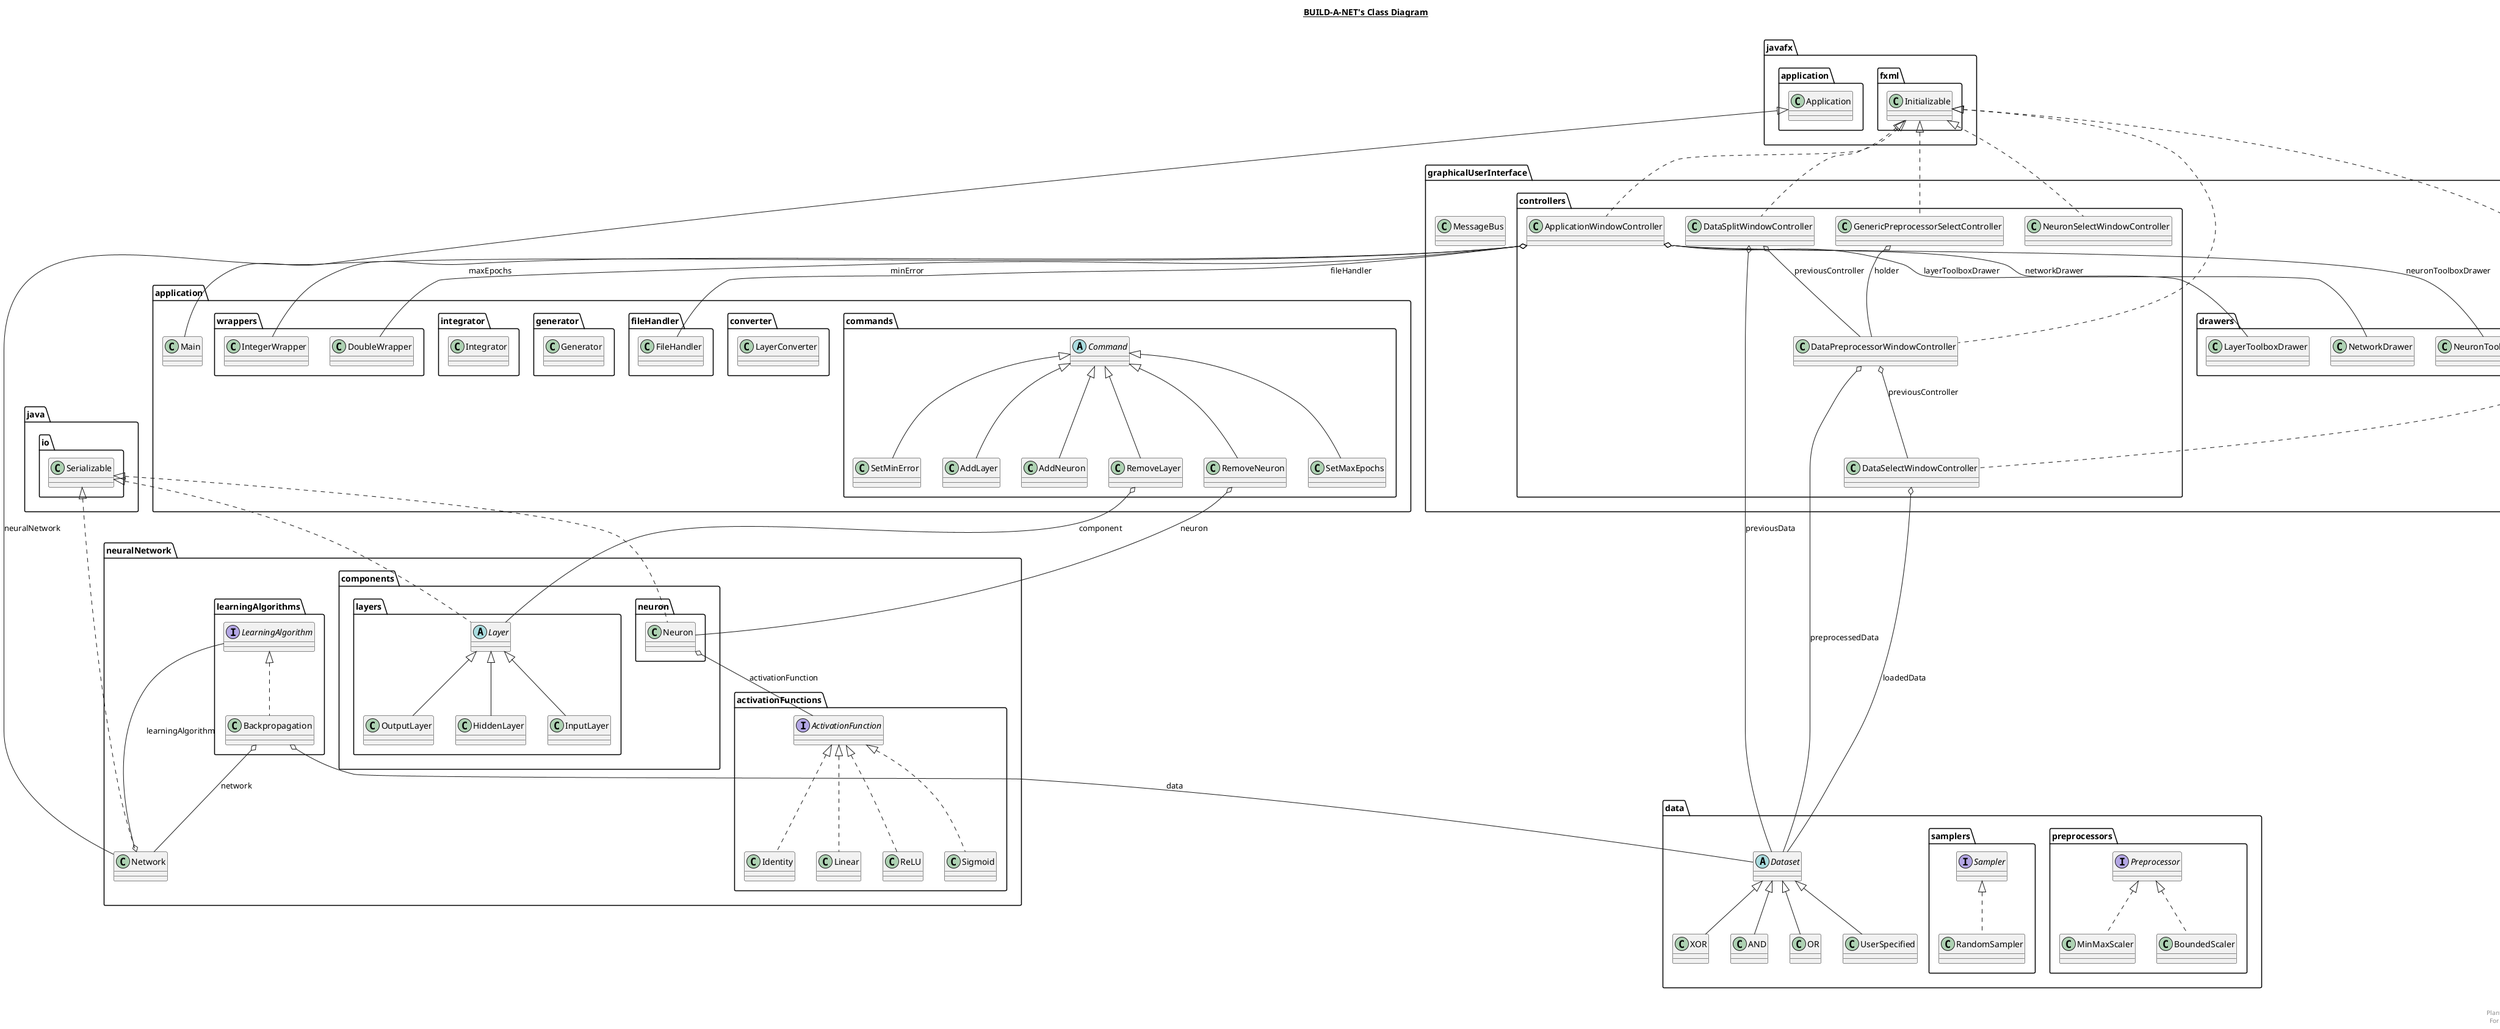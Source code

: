 @startuml

title __BUILD-A-NET's Class Diagram__\n

  namespace application {
    class application.Main {
    }
  }
  

  namespace application {
    namespace commands {
      class application.commands.AddLayer {
      }
    }
  }
  

  namespace application {
    namespace commands {
      class application.commands.AddNeuron {
      }
    }
  }
  

  namespace application {
    namespace commands {
      abstract class application.commands.Command {
      }
    }
  }
  

  namespace application {
    namespace commands {
      class application.commands.RemoveLayer {
      }
    }
  }
  

  namespace application {
    namespace commands {
      class application.commands.RemoveNeuron {
      }
    }
  }
  

  namespace application {
    namespace commands {
      class application.commands.SetMaxEpochs {
      }
    }
  }
  

  namespace application {
    namespace commands {
      class application.commands.SetMinError {
      }
    }
  }
  

  namespace application {
    namespace converter {
      class application.converter.LayerConverter {
      }
    }
  }
  

  namespace application {
    namespace fileHandler {
      class application.fileHandler.FileHandler {
      }
    }
  }
  

  namespace application {
    namespace generator {
      class application.generator.Generator {
      }
    }
  }
  

  namespace application {
    namespace integrator {
      class application.integrator.Integrator {
      }
    }
  }
  

  namespace application {
    namespace wrappers {
      class application.wrappers.DoubleWrapper {
      }
    }
  }
  

  namespace application {
    namespace wrappers {
      class application.wrappers.IntegerWrapper {
      }
    }
  }
  

  namespace data {
    class data.AND {
    }
  }
  

  namespace data {
    abstract class data.Dataset {
    }
  }
  

  namespace data {
    class data.OR {
    }
  }
  

  namespace data {
    class data.UserSpecified {
    }
  }
  

  namespace data {
    class data.XOR {
    }
  }
  

  namespace data {
    namespace preprocessors {
      class data.preprocessors.BoundedScaler {
      }
    }
  }
  

  namespace data {
    namespace preprocessors {
      class data.preprocessors.MinMaxScaler {
      }
    }
  }
  

  namespace data {
    namespace preprocessors {
      interface data.preprocessors.Preprocessor {
      }
    }
  }
  

  namespace data {
    namespace samplers {
      class data.samplers.RandomSampler {
      }
    }
  }
  

  namespace data {
    namespace samplers {
      interface data.samplers.Sampler {
      }
    }
  }
  

  namespace graphicalUserInterface {
    class graphicalUserInterface.MessageBus {
    }
  }
  

  namespace graphicalUserInterface {
    namespace controllers {
      class graphicalUserInterface.controllers.ApplicationWindowController {
      }
    }
  }
  

  namespace graphicalUserInterface {
    namespace controllers {
      class graphicalUserInterface.controllers.DataPreprocessorWindowController {
      }
    }
  }
  

  namespace graphicalUserInterface {
    namespace controllers {
      class graphicalUserInterface.controllers.DataSelectWindowController {
      }
    }
  }
  

  namespace graphicalUserInterface {
    namespace controllers {
      class graphicalUserInterface.controllers.DataSplitWindowController {
      }
    }
  }
  

  namespace graphicalUserInterface {
    namespace controllers {
      class graphicalUserInterface.controllers.GenericPreprocessorSelectController {
      }
    }
  }
  

  namespace graphicalUserInterface {
    namespace controllers {
      class graphicalUserInterface.controllers.NeuronSelectWindowController {
      }
    }
  }
  

  namespace graphicalUserInterface {
    namespace drawers {
      class graphicalUserInterface.drawers.LayerToolboxDrawer {
      }
    }
  }
  

  namespace graphicalUserInterface {
    namespace drawers {
      class graphicalUserInterface.drawers.NetworkDrawer {
      }
    }
  }
  

  namespace graphicalUserInterface {
    namespace drawers {
      class graphicalUserInterface.drawers.NeuronToolboxDrawer {
      }
    }
  }
  

  namespace neuralNetwork {
    class neuralNetwork.Network {
    }
  }
  

  namespace neuralNetwork {
    namespace activationFunctions {
      interface neuralNetwork.activationFunctions.ActivationFunction {
      }
    }
  }
  

  namespace neuralNetwork {
    namespace activationFunctions {
      class neuralNetwork.activationFunctions.Identity {
      }
    }
  }
  

  namespace neuralNetwork {
    namespace activationFunctions {
      class neuralNetwork.activationFunctions.Linear {
      }
    }
  }
  

  namespace neuralNetwork {
    namespace activationFunctions {
      class neuralNetwork.activationFunctions.ReLU {
      }
    }
  }
  

  namespace neuralNetwork {
    namespace activationFunctions {
      class neuralNetwork.activationFunctions.Sigmoid {
      }
    }
  }
  

  namespace neuralNetwork {
    namespace components.layers {
      class neuralNetwork.components.layers.HiddenLayer {
      }
    }
  }
  

  namespace neuralNetwork {
    namespace components.layers {
      class neuralNetwork.components.layers.InputLayer {
      }
    }
  }
  

  namespace neuralNetwork {
    namespace components.layers {
      abstract class neuralNetwork.components.layers.Layer {
      }
    }
  }
  

  namespace neuralNetwork {
    namespace components.layers {
      class neuralNetwork.components.layers.OutputLayer {
      }
    }
  }
  

  namespace neuralNetwork {
    namespace components.neuron {
      class neuralNetwork.components.neuron.Neuron {
      }
    }
  }
  

  namespace neuralNetwork {
    namespace learningAlgorithms {
      class neuralNetwork.learningAlgorithms.Backpropagation {
      }
    }
  }
  

  namespace neuralNetwork {
    namespace learningAlgorithms {
      interface neuralNetwork.learningAlgorithms.LearningAlgorithm {
      }
    }
  }
  

  application.Main -up-|> javafx.application.Application
  application.commands.AddLayer -up-|> application.commands.Command
  application.commands.AddNeuron -up-|> application.commands.Command
  application.commands.RemoveLayer -up-|> application.commands.Command
  application.commands.RemoveLayer o-- neuralNetwork.components.layers.Layer : component
  application.commands.RemoveNeuron -up-|> application.commands.Command
  application.commands.RemoveNeuron o-- neuralNetwork.components.neuron.Neuron : neuron
  application.commands.SetMaxEpochs -up-|> application.commands.Command
  application.commands.SetMinError -up-|> application.commands.Command
  data.AND -up-|> data.Dataset
  data.OR -up-|> data.Dataset
  data.UserSpecified -up-|> data.Dataset
  data.XOR -up-|> data.Dataset
  data.preprocessors.BoundedScaler .up.|> data.preprocessors.Preprocessor
  data.preprocessors.MinMaxScaler .up.|> data.preprocessors.Preprocessor
  data.samplers.RandomSampler .up.|> data.samplers.Sampler
  graphicalUserInterface.controllers.ApplicationWindowController .up.|> javafx.fxml.Initializable
  graphicalUserInterface.controllers.ApplicationWindowController o-- application.fileHandler.FileHandler : fileHandler
  graphicalUserInterface.controllers.ApplicationWindowController o-- graphicalUserInterface.drawers.LayerToolboxDrawer : layerToolboxDrawer
  graphicalUserInterface.controllers.ApplicationWindowController o-- application.wrappers.IntegerWrapper : maxEpochs
  graphicalUserInterface.controllers.ApplicationWindowController o-- application.wrappers.DoubleWrapper : minError
  graphicalUserInterface.controllers.ApplicationWindowController o-- graphicalUserInterface.drawers.NetworkDrawer : networkDrawer
  graphicalUserInterface.controllers.ApplicationWindowController o-- neuralNetwork.Network : neuralNetwork
  graphicalUserInterface.controllers.ApplicationWindowController o-- graphicalUserInterface.drawers.NeuronToolboxDrawer : neuronToolboxDrawer
  graphicalUserInterface.controllers.DataPreprocessorWindowController .up.|> javafx.fxml.Initializable
  graphicalUserInterface.controllers.DataPreprocessorWindowController o-- data.Dataset : preprocessedData
  graphicalUserInterface.controllers.DataPreprocessorWindowController o-- graphicalUserInterface.controllers.DataSelectWindowController : previousController
  graphicalUserInterface.controllers.DataSelectWindowController .up.|> javafx.fxml.Initializable
  graphicalUserInterface.controllers.DataSelectWindowController o-- data.Dataset : loadedData
  graphicalUserInterface.controllers.DataSplitWindowController .up.|> javafx.fxml.Initializable
  graphicalUserInterface.controllers.DataSplitWindowController o-- graphicalUserInterface.controllers.DataPreprocessorWindowController : previousController
  graphicalUserInterface.controllers.DataSplitWindowController o-- data.Dataset : previousData
  graphicalUserInterface.controllers.GenericPreprocessorSelectController .up.|> javafx.fxml.Initializable
  graphicalUserInterface.controllers.GenericPreprocessorSelectController o-- graphicalUserInterface.controllers.DataPreprocessorWindowController : holder
  graphicalUserInterface.controllers.NeuronSelectWindowController .up.|> javafx.fxml.Initializable
  neuralNetwork.Network .up.|> java.io.Serializable
  neuralNetwork.Network o-- neuralNetwork.learningAlgorithms.LearningAlgorithm : learningAlgorithm
  neuralNetwork.activationFunctions.Identity .up.|> neuralNetwork.activationFunctions.ActivationFunction
  neuralNetwork.activationFunctions.Linear .up.|> neuralNetwork.activationFunctions.ActivationFunction
  neuralNetwork.activationFunctions.ReLU .up.|> neuralNetwork.activationFunctions.ActivationFunction
  neuralNetwork.activationFunctions.Sigmoid .up.|> neuralNetwork.activationFunctions.ActivationFunction
  neuralNetwork.components.layers.HiddenLayer -up-|> neuralNetwork.components.layers.Layer
  neuralNetwork.components.layers.InputLayer -up-|> neuralNetwork.components.layers.Layer
  neuralNetwork.components.layers.Layer .up.|> java.io.Serializable
  neuralNetwork.components.layers.OutputLayer -up-|> neuralNetwork.components.layers.Layer
  neuralNetwork.components.neuron.Neuron .up.|> java.io.Serializable
  neuralNetwork.components.neuron.Neuron o-- neuralNetwork.activationFunctions.ActivationFunction : activationFunction
  neuralNetwork.learningAlgorithms.Backpropagation .up.|> neuralNetwork.learningAlgorithms.LearningAlgorithm
  neuralNetwork.learningAlgorithms.Backpropagation o-- data.Dataset : data
  neuralNetwork.learningAlgorithms.Backpropagation o-- neuralNetwork.Network : network


right footer


PlantUML diagram generated by SketchIt! (https://bitbucket.org/pmesmeur/sketch.it)
For more information about this tool, please contact philippe.mesmeur@gmail.com
endfooter

@enduml
